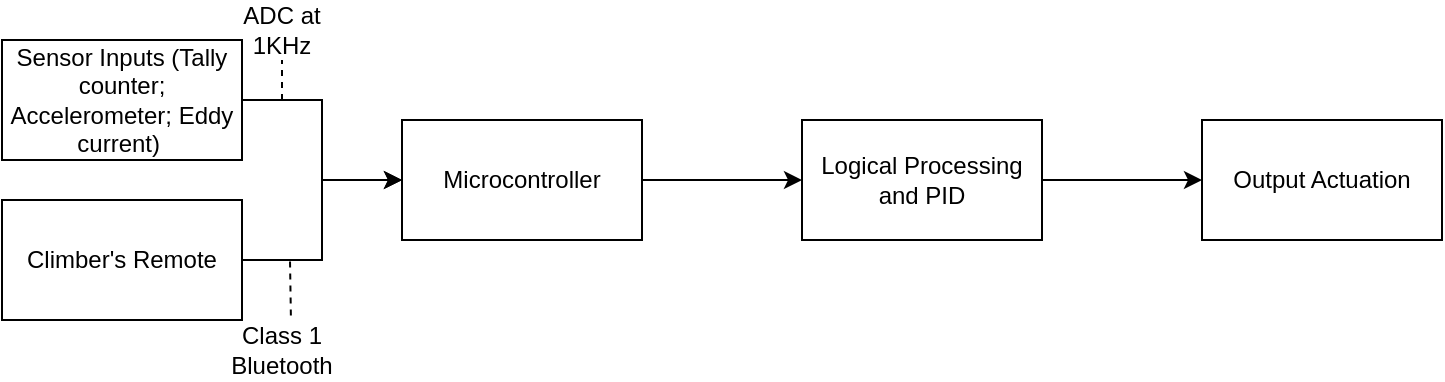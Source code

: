 <mxfile version="24.7.7">
  <diagram name="Page-1" id="hASBsdIBKE_tWBu9pbZE">
    <mxGraphModel dx="955" dy="506" grid="1" gridSize="10" guides="1" tooltips="1" connect="1" arrows="1" fold="1" page="1" pageScale="1" pageWidth="827" pageHeight="1169" math="0" shadow="0">
      <root>
        <mxCell id="0" />
        <mxCell id="1" parent="0" />
        <mxCell id="1esEc9C22PGesizVBieg-3" value="" style="edgeStyle=orthogonalEdgeStyle;rounded=0;orthogonalLoop=1;jettySize=auto;html=1;" edge="1" parent="1" source="1esEc9C22PGesizVBieg-1" target="1esEc9C22PGesizVBieg-2">
          <mxGeometry relative="1" as="geometry" />
        </mxCell>
        <mxCell id="1esEc9C22PGesizVBieg-1" value="Sensor Inputs (Tally counter; Accelerometer; Eddy current)&amp;nbsp;" style="rounded=0;whiteSpace=wrap;html=1;" vertex="1" parent="1">
          <mxGeometry x="40" y="170" width="120" height="60" as="geometry" />
        </mxCell>
        <mxCell id="1esEc9C22PGesizVBieg-5" value="" style="edgeStyle=orthogonalEdgeStyle;rounded=0;orthogonalLoop=1;jettySize=auto;html=1;" edge="1" parent="1" source="1esEc9C22PGesizVBieg-2" target="1esEc9C22PGesizVBieg-4">
          <mxGeometry relative="1" as="geometry" />
        </mxCell>
        <mxCell id="1esEc9C22PGesizVBieg-2" value="Microcontroller" style="whiteSpace=wrap;html=1;rounded=0;" vertex="1" parent="1">
          <mxGeometry x="240" y="210" width="120" height="60" as="geometry" />
        </mxCell>
        <mxCell id="1esEc9C22PGesizVBieg-7" value="" style="edgeStyle=orthogonalEdgeStyle;rounded=0;orthogonalLoop=1;jettySize=auto;html=1;" edge="1" parent="1" source="1esEc9C22PGesizVBieg-4" target="1esEc9C22PGesizVBieg-6">
          <mxGeometry relative="1" as="geometry" />
        </mxCell>
        <mxCell id="1esEc9C22PGesizVBieg-4" value="Logical Processing and PID" style="whiteSpace=wrap;html=1;rounded=0;" vertex="1" parent="1">
          <mxGeometry x="440" y="210" width="120" height="60" as="geometry" />
        </mxCell>
        <mxCell id="1esEc9C22PGesizVBieg-6" value="Output Actuation" style="whiteSpace=wrap;html=1;rounded=0;" vertex="1" parent="1">
          <mxGeometry x="640" y="210" width="120" height="60" as="geometry" />
        </mxCell>
        <mxCell id="1esEc9C22PGesizVBieg-9" value="" style="endArrow=none;dashed=1;html=1;rounded=0;" edge="1" parent="1" target="1esEc9C22PGesizVBieg-10">
          <mxGeometry width="50" height="50" relative="1" as="geometry">
            <mxPoint x="180" y="200" as="sourcePoint" />
            <mxPoint x="160" y="170" as="targetPoint" />
          </mxGeometry>
        </mxCell>
        <mxCell id="1esEc9C22PGesizVBieg-10" value="ADC at 1KHz" style="text;html=1;align=center;verticalAlign=middle;whiteSpace=wrap;rounded=0;" vertex="1" parent="1">
          <mxGeometry x="150" y="150" width="60" height="30" as="geometry" />
        </mxCell>
        <mxCell id="1esEc9C22PGesizVBieg-12" style="edgeStyle=orthogonalEdgeStyle;rounded=0;orthogonalLoop=1;jettySize=auto;html=1;exitX=1;exitY=0.5;exitDx=0;exitDy=0;entryX=0;entryY=0.5;entryDx=0;entryDy=0;" edge="1" parent="1" source="1esEc9C22PGesizVBieg-11" target="1esEc9C22PGesizVBieg-2">
          <mxGeometry relative="1" as="geometry" />
        </mxCell>
        <mxCell id="1esEc9C22PGesizVBieg-11" value="Climber&#39;s Remote" style="rounded=0;whiteSpace=wrap;html=1;" vertex="1" parent="1">
          <mxGeometry x="40" y="250" width="120" height="60" as="geometry" />
        </mxCell>
        <mxCell id="1esEc9C22PGesizVBieg-16" value="Class 1 Bluetooth" style="text;html=1;align=center;verticalAlign=middle;whiteSpace=wrap;rounded=0;" vertex="1" parent="1">
          <mxGeometry x="150" y="310" width="60" height="30" as="geometry" />
        </mxCell>
        <mxCell id="1esEc9C22PGesizVBieg-19" value="" style="endArrow=none;dashed=1;html=1;rounded=0;exitX=0.574;exitY=-0.076;exitDx=0;exitDy=0;exitPerimeter=0;" edge="1" parent="1" source="1esEc9C22PGesizVBieg-16">
          <mxGeometry width="50" height="50" relative="1" as="geometry">
            <mxPoint x="190" y="300" as="sourcePoint" />
            <mxPoint x="184" y="280" as="targetPoint" />
          </mxGeometry>
        </mxCell>
      </root>
    </mxGraphModel>
  </diagram>
</mxfile>
